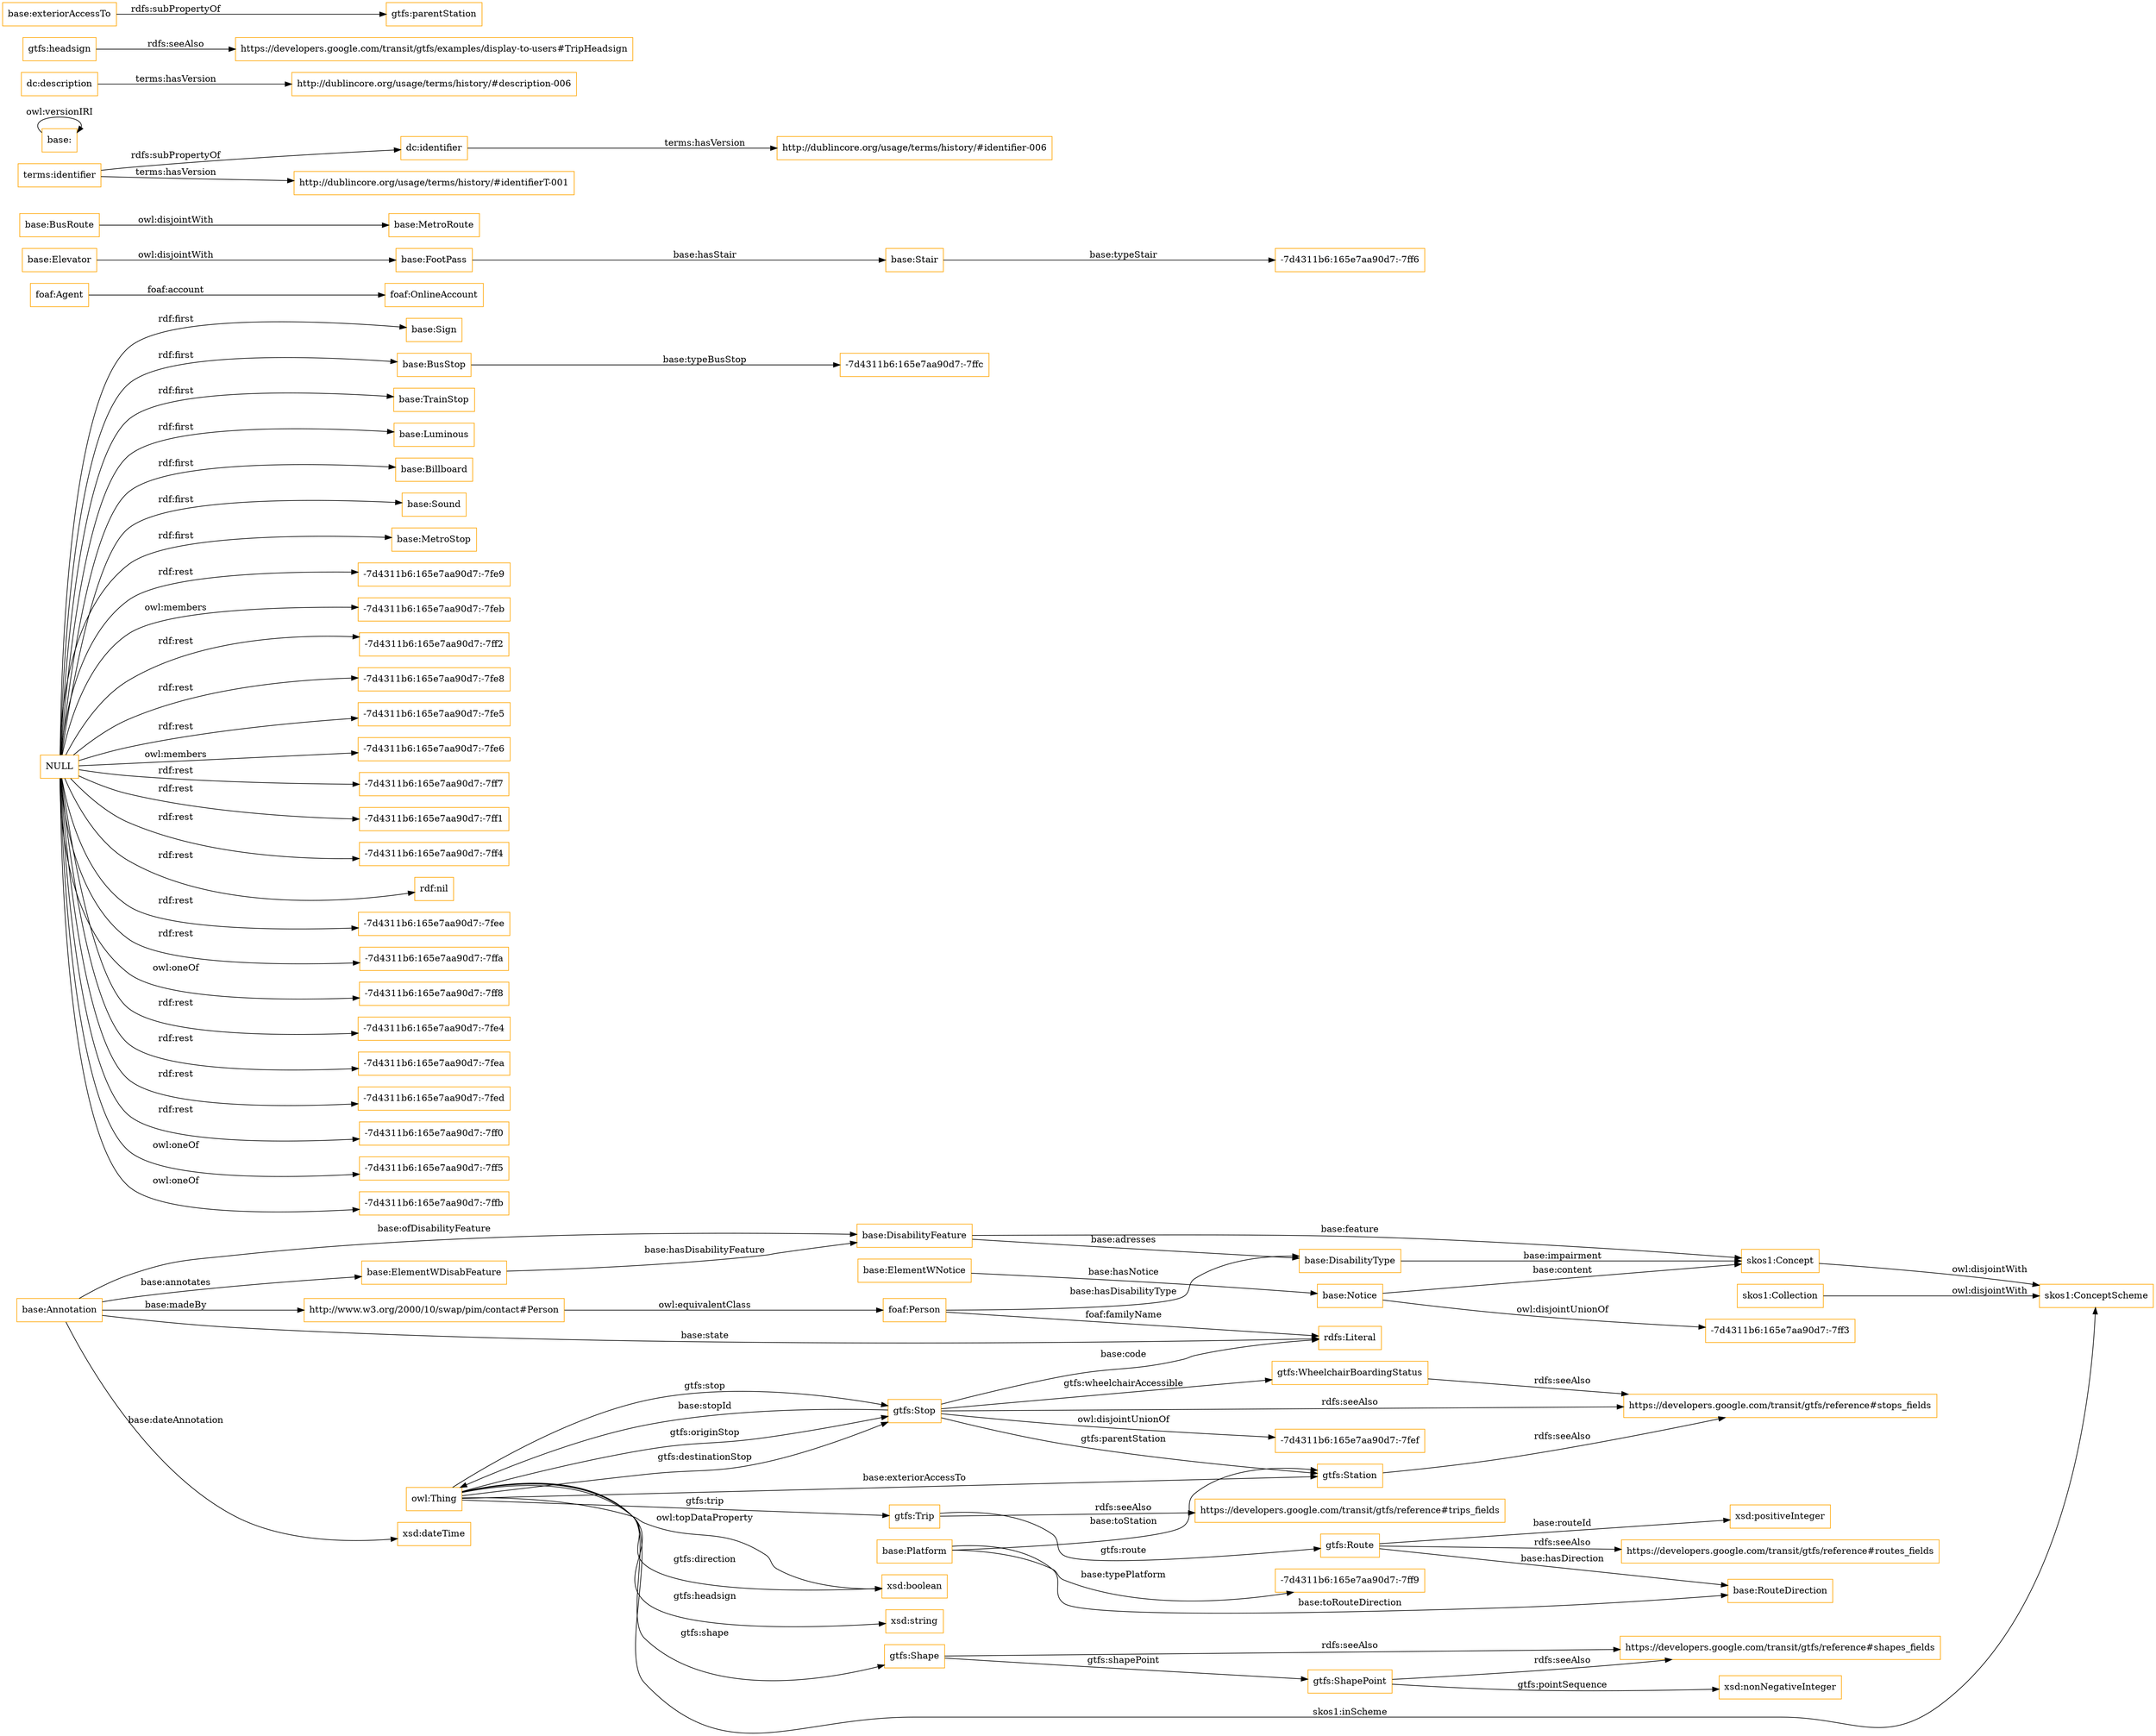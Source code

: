 digraph ar2dtool_diagram { 
rankdir=LR;
size="1501"
node [shape = rectangle, color="orange"]; "base:Annotation" "base:ElementWDisabFeature" "base:Sign" "http://www.w3.org/2000/10/swap/pim/contact#Person" "foaf:Agent" "base:Elevator" "skos1:ConceptScheme" "base:Stair" "skos1:Concept" "gtfs:Station" "base:BusStop" "base:DisabilityFeature" "base:BusRoute" "base:Platform" "gtfs:WheelchairBoardingStatus" "base:TrainStop" "base:Luminous" "base:Billboard" "gtfs:Shape" "base:RouteDirection" "foaf:OnlineAccount" "gtfs:Trip" "base:Sound" "base:MetroStop" "base:Notice" "base:FootPass" "foaf:Person" "gtfs:Stop" "gtfs:ShapePoint" "base:MetroRoute" "base:ElementWNotice" "skos1:Collection" "gtfs:Route" "base:DisabilityType" ; /*classes style*/
	"gtfs:Shape" -> "https://developers.google.com/transit/gtfs/reference#shapes_fields" [ label = "rdfs:seeAlso" ];
	"dc:identifier" -> "http://dublincore.org/usage/terms/history/#identifier-006" [ label = "terms:hasVersion" ];
	"gtfs:ShapePoint" -> "https://developers.google.com/transit/gtfs/reference#shapes_fields" [ label = "rdfs:seeAlso" ];
	"gtfs:Trip" -> "https://developers.google.com/transit/gtfs/reference#trips_fields" [ label = "rdfs:seeAlso" ];
	"skos1:Collection" -> "skos1:ConceptScheme" [ label = "owl:disjointWith" ];
	"base:" -> "base:" [ label = "owl:versionIRI" ];
	"dc:description" -> "http://dublincore.org/usage/terms/history/#description-006" [ label = "terms:hasVersion" ];
	"gtfs:headsign" -> "https://developers.google.com/transit/gtfs/examples/display-to-users#TripHeadsign" [ label = "rdfs:seeAlso" ];
	"base:exteriorAccessTo" -> "gtfs:parentStation" [ label = "rdfs:subPropertyOf" ];
	"terms:identifier" -> "dc:identifier" [ label = "rdfs:subPropertyOf" ];
	"terms:identifier" -> "http://dublincore.org/usage/terms/history/#identifierT-001" [ label = "terms:hasVersion" ];
	"gtfs:Stop" -> "https://developers.google.com/transit/gtfs/reference#stops_fields" [ label = "rdfs:seeAlso" ];
	"gtfs:Stop" -> "-7d4311b6:165e7aa90d7:-7fef" [ label = "owl:disjointUnionOf" ];
	"base:Elevator" -> "base:FootPass" [ label = "owl:disjointWith" ];
	"gtfs:Station" -> "https://developers.google.com/transit/gtfs/reference#stops_fields" [ label = "rdfs:seeAlso" ];
	"NULL" -> "-7d4311b6:165e7aa90d7:-7fe9" [ label = "rdf:rest" ];
	"NULL" -> "-7d4311b6:165e7aa90d7:-7feb" [ label = "owl:members" ];
	"NULL" -> "-7d4311b6:165e7aa90d7:-7ff2" [ label = "rdf:rest" ];
	"NULL" -> "-7d4311b6:165e7aa90d7:-7fe8" [ label = "rdf:rest" ];
	"NULL" -> "base:Luminous" [ label = "rdf:first" ];
	"NULL" -> "-7d4311b6:165e7aa90d7:-7fe5" [ label = "rdf:rest" ];
	"NULL" -> "base:BusStop" [ label = "rdf:first" ];
	"NULL" -> "base:Billboard" [ label = "rdf:first" ];
	"NULL" -> "-7d4311b6:165e7aa90d7:-7fe6" [ label = "owl:members" ];
	"NULL" -> "base:Sound" [ label = "rdf:first" ];
	"NULL" -> "base:Sign" [ label = "rdf:first" ];
	"NULL" -> "-7d4311b6:165e7aa90d7:-7ff7" [ label = "rdf:rest" ];
	"NULL" -> "base:MetroStop" [ label = "rdf:first" ];
	"NULL" -> "-7d4311b6:165e7aa90d7:-7ff1" [ label = "rdf:rest" ];
	"NULL" -> "-7d4311b6:165e7aa90d7:-7ff4" [ label = "rdf:rest" ];
	"NULL" -> "rdf:nil" [ label = "rdf:rest" ];
	"NULL" -> "-7d4311b6:165e7aa90d7:-7fee" [ label = "rdf:rest" ];
	"NULL" -> "-7d4311b6:165e7aa90d7:-7ffa" [ label = "rdf:rest" ];
	"NULL" -> "-7d4311b6:165e7aa90d7:-7ff8" [ label = "owl:oneOf" ];
	"NULL" -> "-7d4311b6:165e7aa90d7:-7fe4" [ label = "rdf:rest" ];
	"NULL" -> "-7d4311b6:165e7aa90d7:-7fea" [ label = "rdf:rest" ];
	"NULL" -> "-7d4311b6:165e7aa90d7:-7fed" [ label = "rdf:rest" ];
	"NULL" -> "-7d4311b6:165e7aa90d7:-7ff0" [ label = "rdf:rest" ];
	"NULL" -> "base:TrainStop" [ label = "rdf:first" ];
	"NULL" -> "-7d4311b6:165e7aa90d7:-7ff5" [ label = "owl:oneOf" ];
	"NULL" -> "-7d4311b6:165e7aa90d7:-7ffb" [ label = "owl:oneOf" ];
	"base:BusRoute" -> "base:MetroRoute" [ label = "owl:disjointWith" ];
	"skos1:Concept" -> "skos1:ConceptScheme" [ label = "owl:disjointWith" ];
	"http://www.w3.org/2000/10/swap/pim/contact#Person" -> "foaf:Person" [ label = "owl:equivalentClass" ];
	"base:Notice" -> "-7d4311b6:165e7aa90d7:-7ff3" [ label = "owl:disjointUnionOf" ];
	"gtfs:Route" -> "https://developers.google.com/transit/gtfs/reference#routes_fields" [ label = "rdfs:seeAlso" ];
	"gtfs:WheelchairBoardingStatus" -> "https://developers.google.com/transit/gtfs/reference#stops_fields" [ label = "rdfs:seeAlso" ];
	"base:BusStop" -> "-7d4311b6:165e7aa90d7:-7ffc" [ label = "base:typeBusStop" ];
	"foaf:Person" -> "base:DisabilityType" [ label = "base:hasDisabilityType" ];
	"gtfs:ShapePoint" -> "xsd:nonNegativeInteger" [ label = "gtfs:pointSequence" ];
	"base:Platform" -> "gtfs:Station" [ label = "base:toStation" ];
	"base:Platform" -> "base:RouteDirection" [ label = "base:toRouteDirection" ];
	"base:Annotation" -> "rdfs:Literal" [ label = "base:state" ];
	"gtfs:Stop" -> "gtfs:Station" [ label = "gtfs:parentStation" ];
	"gtfs:Stop" -> "owl:Thing" [ label = "base:stopId" ];
	"base:Platform" -> "-7d4311b6:165e7aa90d7:-7ff9" [ label = "base:typePlatform" ];
	"gtfs:Stop" -> "rdfs:Literal" [ label = "base:code" ];
	"foaf:Person" -> "rdfs:Literal" [ label = "foaf:familyName" ];
	"base:DisabilityType" -> "skos1:Concept" [ label = "base:impairment" ];
	"gtfs:Shape" -> "gtfs:ShapePoint" [ label = "gtfs:shapePoint" ];
	"owl:Thing" -> "gtfs:Stop" [ label = "gtfs:originStop" ];
	"owl:Thing" -> "gtfs:Trip" [ label = "gtfs:trip" ];
	"base:Stair" -> "-7d4311b6:165e7aa90d7:-7ff6" [ label = "base:typeStair" ];
	"owl:Thing" -> "xsd:boolean" [ label = "gtfs:direction" ];
	"owl:Thing" -> "gtfs:Shape" [ label = "gtfs:shape" ];
	"base:Annotation" -> "xsd:dateTime" [ label = "base:dateAnnotation" ];
	"owl:Thing" -> "gtfs:Stop" [ label = "gtfs:destinationStop" ];
	"base:Notice" -> "skos1:Concept" [ label = "base:content" ];
	"base:FootPass" -> "base:Stair" [ label = "base:hasStair" ];
	"gtfs:Stop" -> "gtfs:WheelchairBoardingStatus" [ label = "gtfs:wheelchairAccessible" ];
	"base:Annotation" -> "base:ElementWDisabFeature" [ label = "base:annotates" ];
	"owl:Thing" -> "gtfs:Stop" [ label = "gtfs:stop" ];
	"base:DisabilityFeature" -> "base:DisabilityType" [ label = "base:adresses" ];
	"base:Annotation" -> "http://www.w3.org/2000/10/swap/pim/contact#Person" [ label = "base:madeBy" ];
	"base:ElementWNotice" -> "base:Notice" [ label = "base:hasNotice" ];
	"foaf:Agent" -> "foaf:OnlineAccount" [ label = "foaf:account" ];
	"base:DisabilityFeature" -> "skos1:Concept" [ label = "base:feature" ];
	"base:Annotation" -> "base:DisabilityFeature" [ label = "base:ofDisabilityFeature" ];
	"gtfs:Route" -> "base:RouteDirection" [ label = "base:hasDirection" ];
	"gtfs:Route" -> "xsd:positiveInteger" [ label = "base:routeId" ];
	"gtfs:Trip" -> "gtfs:Route" [ label = "gtfs:route" ];
	"owl:Thing" -> "gtfs:Station" [ label = "base:exteriorAccessTo" ];
	"owl:Thing" -> "xsd:boolean" [ label = "owl:topDataProperty" ];
	"owl:Thing" -> "xsd:string" [ label = "gtfs:headsign" ];
	"owl:Thing" -> "skos1:ConceptScheme" [ label = "skos1:inScheme" ];
	"base:ElementWDisabFeature" -> "base:DisabilityFeature" [ label = "base:hasDisabilityFeature" ];

}
